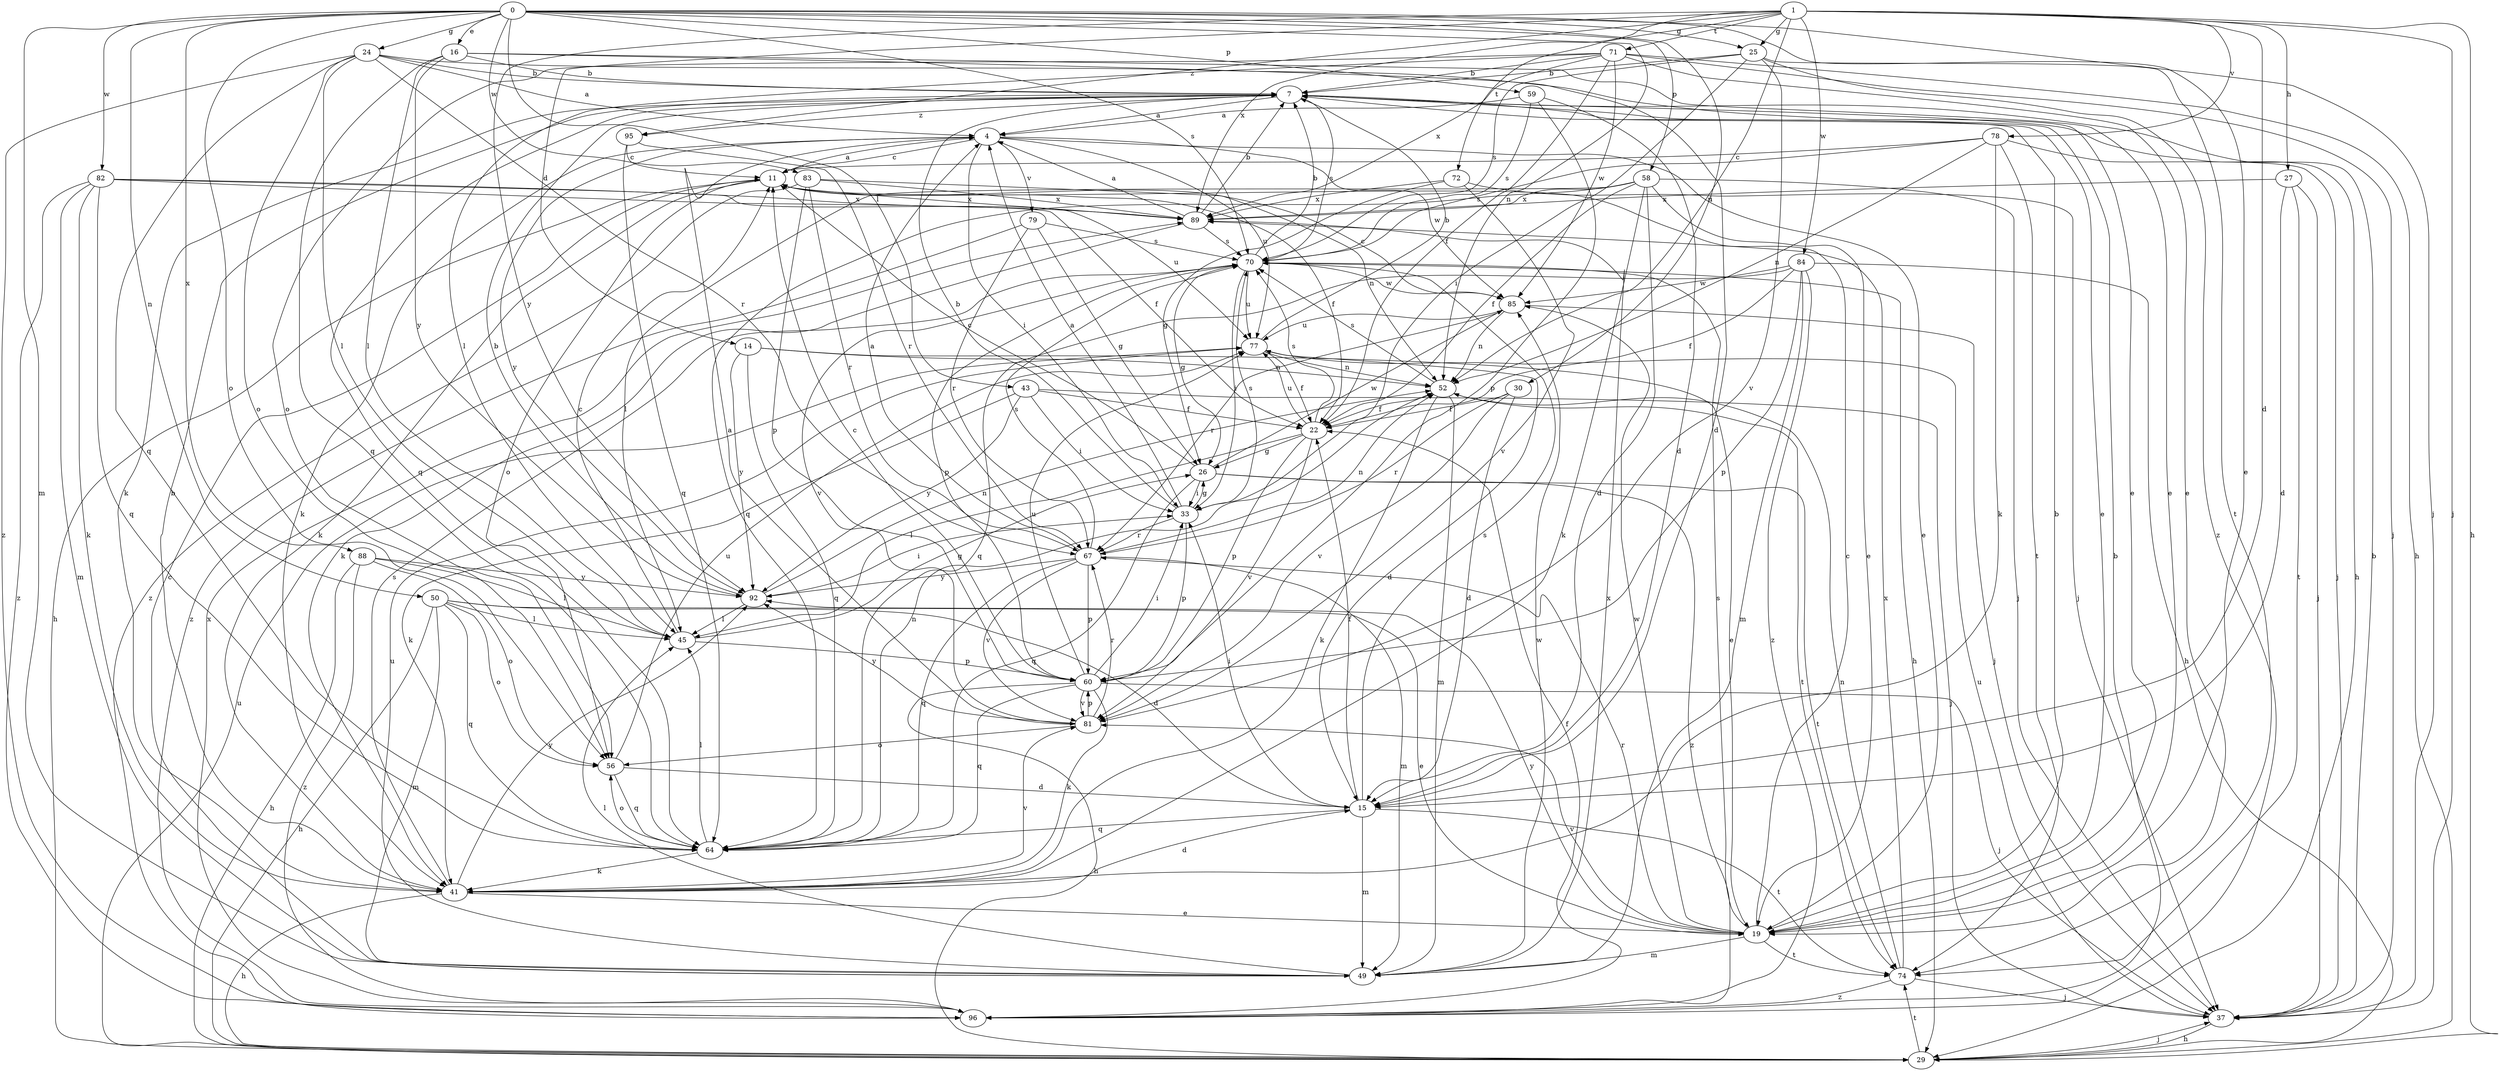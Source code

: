 strict digraph  {
0;
1;
4;
7;
11;
14;
15;
16;
19;
22;
24;
25;
26;
27;
29;
30;
33;
37;
41;
43;
45;
49;
50;
52;
56;
58;
59;
60;
64;
67;
70;
71;
72;
74;
77;
78;
79;
81;
82;
83;
84;
85;
88;
89;
92;
95;
96;
0 -> 16  [label=e];
0 -> 19  [label=e];
0 -> 24  [label=g];
0 -> 25  [label=g];
0 -> 30  [label=i];
0 -> 37  [label=j];
0 -> 43  [label=l];
0 -> 49  [label=m];
0 -> 50  [label=n];
0 -> 52  [label=n];
0 -> 56  [label=o];
0 -> 58  [label=p];
0 -> 59  [label=p];
0 -> 70  [label=s];
0 -> 82  [label=w];
0 -> 83  [label=w];
0 -> 88  [label=x];
1 -> 14  [label=d];
1 -> 15  [label=d];
1 -> 25  [label=g];
1 -> 27  [label=h];
1 -> 29  [label=h];
1 -> 37  [label=j];
1 -> 52  [label=n];
1 -> 71  [label=t];
1 -> 72  [label=t];
1 -> 78  [label=v];
1 -> 84  [label=w];
1 -> 89  [label=x];
1 -> 92  [label=y];
1 -> 95  [label=z];
4 -> 11  [label=c];
4 -> 19  [label=e];
4 -> 33  [label=i];
4 -> 41  [label=k];
4 -> 77  [label=u];
4 -> 79  [label=v];
4 -> 85  [label=w];
4 -> 92  [label=y];
7 -> 4  [label=a];
7 -> 19  [label=e];
7 -> 29  [label=h];
7 -> 41  [label=k];
7 -> 64  [label=q];
7 -> 70  [label=s];
7 -> 95  [label=z];
11 -> 4  [label=a];
11 -> 22  [label=f];
11 -> 29  [label=h];
11 -> 41  [label=k];
11 -> 56  [label=o];
11 -> 89  [label=x];
14 -> 19  [label=e];
14 -> 52  [label=n];
14 -> 64  [label=q];
14 -> 92  [label=y];
15 -> 22  [label=f];
15 -> 33  [label=i];
15 -> 49  [label=m];
15 -> 64  [label=q];
15 -> 70  [label=s];
15 -> 74  [label=t];
16 -> 7  [label=b];
16 -> 15  [label=d];
16 -> 19  [label=e];
16 -> 45  [label=l];
16 -> 64  [label=q];
16 -> 92  [label=y];
19 -> 7  [label=b];
19 -> 11  [label=c];
19 -> 49  [label=m];
19 -> 67  [label=r];
19 -> 70  [label=s];
19 -> 74  [label=t];
19 -> 81  [label=v];
19 -> 85  [label=w];
19 -> 92  [label=y];
22 -> 26  [label=g];
22 -> 45  [label=l];
22 -> 60  [label=p];
22 -> 70  [label=s];
22 -> 77  [label=u];
22 -> 81  [label=v];
24 -> 4  [label=a];
24 -> 7  [label=b];
24 -> 19  [label=e];
24 -> 45  [label=l];
24 -> 56  [label=o];
24 -> 64  [label=q];
24 -> 67  [label=r];
24 -> 96  [label=z];
25 -> 7  [label=b];
25 -> 33  [label=i];
25 -> 70  [label=s];
25 -> 74  [label=t];
25 -> 81  [label=v];
25 -> 96  [label=z];
26 -> 11  [label=c];
26 -> 33  [label=i];
26 -> 64  [label=q];
26 -> 74  [label=t];
26 -> 85  [label=w];
26 -> 96  [label=z];
27 -> 15  [label=d];
27 -> 37  [label=j];
27 -> 74  [label=t];
27 -> 89  [label=x];
29 -> 37  [label=j];
29 -> 74  [label=t];
29 -> 77  [label=u];
30 -> 15  [label=d];
30 -> 22  [label=f];
30 -> 67  [label=r];
30 -> 81  [label=v];
33 -> 4  [label=a];
33 -> 7  [label=b];
33 -> 26  [label=g];
33 -> 60  [label=p];
33 -> 67  [label=r];
33 -> 70  [label=s];
37 -> 7  [label=b];
37 -> 29  [label=h];
37 -> 77  [label=u];
41 -> 7  [label=b];
41 -> 15  [label=d];
41 -> 19  [label=e];
41 -> 29  [label=h];
41 -> 70  [label=s];
41 -> 81  [label=v];
41 -> 92  [label=y];
43 -> 22  [label=f];
43 -> 33  [label=i];
43 -> 37  [label=j];
43 -> 41  [label=k];
43 -> 92  [label=y];
45 -> 11  [label=c];
45 -> 26  [label=g];
45 -> 60  [label=p];
49 -> 11  [label=c];
49 -> 45  [label=l];
49 -> 77  [label=u];
49 -> 85  [label=w];
49 -> 89  [label=x];
50 -> 15  [label=d];
50 -> 19  [label=e];
50 -> 29  [label=h];
50 -> 45  [label=l];
50 -> 49  [label=m];
50 -> 56  [label=o];
50 -> 64  [label=q];
52 -> 22  [label=f];
52 -> 41  [label=k];
52 -> 49  [label=m];
52 -> 70  [label=s];
52 -> 74  [label=t];
56 -> 15  [label=d];
56 -> 64  [label=q];
56 -> 77  [label=u];
58 -> 15  [label=d];
58 -> 19  [label=e];
58 -> 22  [label=f];
58 -> 37  [label=j];
58 -> 41  [label=k];
58 -> 45  [label=l];
58 -> 64  [label=q];
58 -> 89  [label=x];
59 -> 4  [label=a];
59 -> 15  [label=d];
59 -> 60  [label=p];
59 -> 70  [label=s];
60 -> 11  [label=c];
60 -> 29  [label=h];
60 -> 33  [label=i];
60 -> 37  [label=j];
60 -> 41  [label=k];
60 -> 64  [label=q];
60 -> 77  [label=u];
60 -> 81  [label=v];
64 -> 41  [label=k];
64 -> 45  [label=l];
64 -> 52  [label=n];
64 -> 56  [label=o];
67 -> 4  [label=a];
67 -> 49  [label=m];
67 -> 52  [label=n];
67 -> 60  [label=p];
67 -> 64  [label=q];
67 -> 70  [label=s];
67 -> 81  [label=v];
67 -> 92  [label=y];
70 -> 7  [label=b];
70 -> 26  [label=g];
70 -> 29  [label=h];
70 -> 33  [label=i];
70 -> 60  [label=p];
70 -> 77  [label=u];
70 -> 81  [label=v];
70 -> 85  [label=w];
71 -> 7  [label=b];
71 -> 19  [label=e];
71 -> 22  [label=f];
71 -> 29  [label=h];
71 -> 37  [label=j];
71 -> 45  [label=l];
71 -> 56  [label=o];
71 -> 85  [label=w];
71 -> 89  [label=x];
72 -> 26  [label=g];
72 -> 37  [label=j];
72 -> 81  [label=v];
72 -> 89  [label=x];
74 -> 37  [label=j];
74 -> 52  [label=n];
74 -> 89  [label=x];
74 -> 96  [label=z];
77 -> 7  [label=b];
77 -> 15  [label=d];
77 -> 22  [label=f];
77 -> 52  [label=n];
78 -> 11  [label=c];
78 -> 37  [label=j];
78 -> 41  [label=k];
78 -> 52  [label=n];
78 -> 70  [label=s];
78 -> 74  [label=t];
79 -> 26  [label=g];
79 -> 67  [label=r];
79 -> 70  [label=s];
79 -> 96  [label=z];
81 -> 4  [label=a];
81 -> 56  [label=o];
81 -> 60  [label=p];
81 -> 67  [label=r];
81 -> 92  [label=y];
82 -> 22  [label=f];
82 -> 41  [label=k];
82 -> 49  [label=m];
82 -> 64  [label=q];
82 -> 77  [label=u];
82 -> 89  [label=x];
82 -> 96  [label=z];
83 -> 52  [label=n];
83 -> 60  [label=p];
83 -> 67  [label=r];
83 -> 89  [label=x];
83 -> 96  [label=z];
84 -> 22  [label=f];
84 -> 29  [label=h];
84 -> 49  [label=m];
84 -> 60  [label=p];
84 -> 64  [label=q];
84 -> 85  [label=w];
84 -> 96  [label=z];
85 -> 11  [label=c];
85 -> 37  [label=j];
85 -> 52  [label=n];
85 -> 67  [label=r];
85 -> 77  [label=u];
88 -> 29  [label=h];
88 -> 45  [label=l];
88 -> 56  [label=o];
88 -> 92  [label=y];
88 -> 96  [label=z];
89 -> 4  [label=a];
89 -> 7  [label=b];
89 -> 41  [label=k];
89 -> 70  [label=s];
92 -> 7  [label=b];
92 -> 33  [label=i];
92 -> 45  [label=l];
92 -> 52  [label=n];
95 -> 11  [label=c];
95 -> 64  [label=q];
95 -> 67  [label=r];
96 -> 7  [label=b];
96 -> 22  [label=f];
96 -> 89  [label=x];
}
